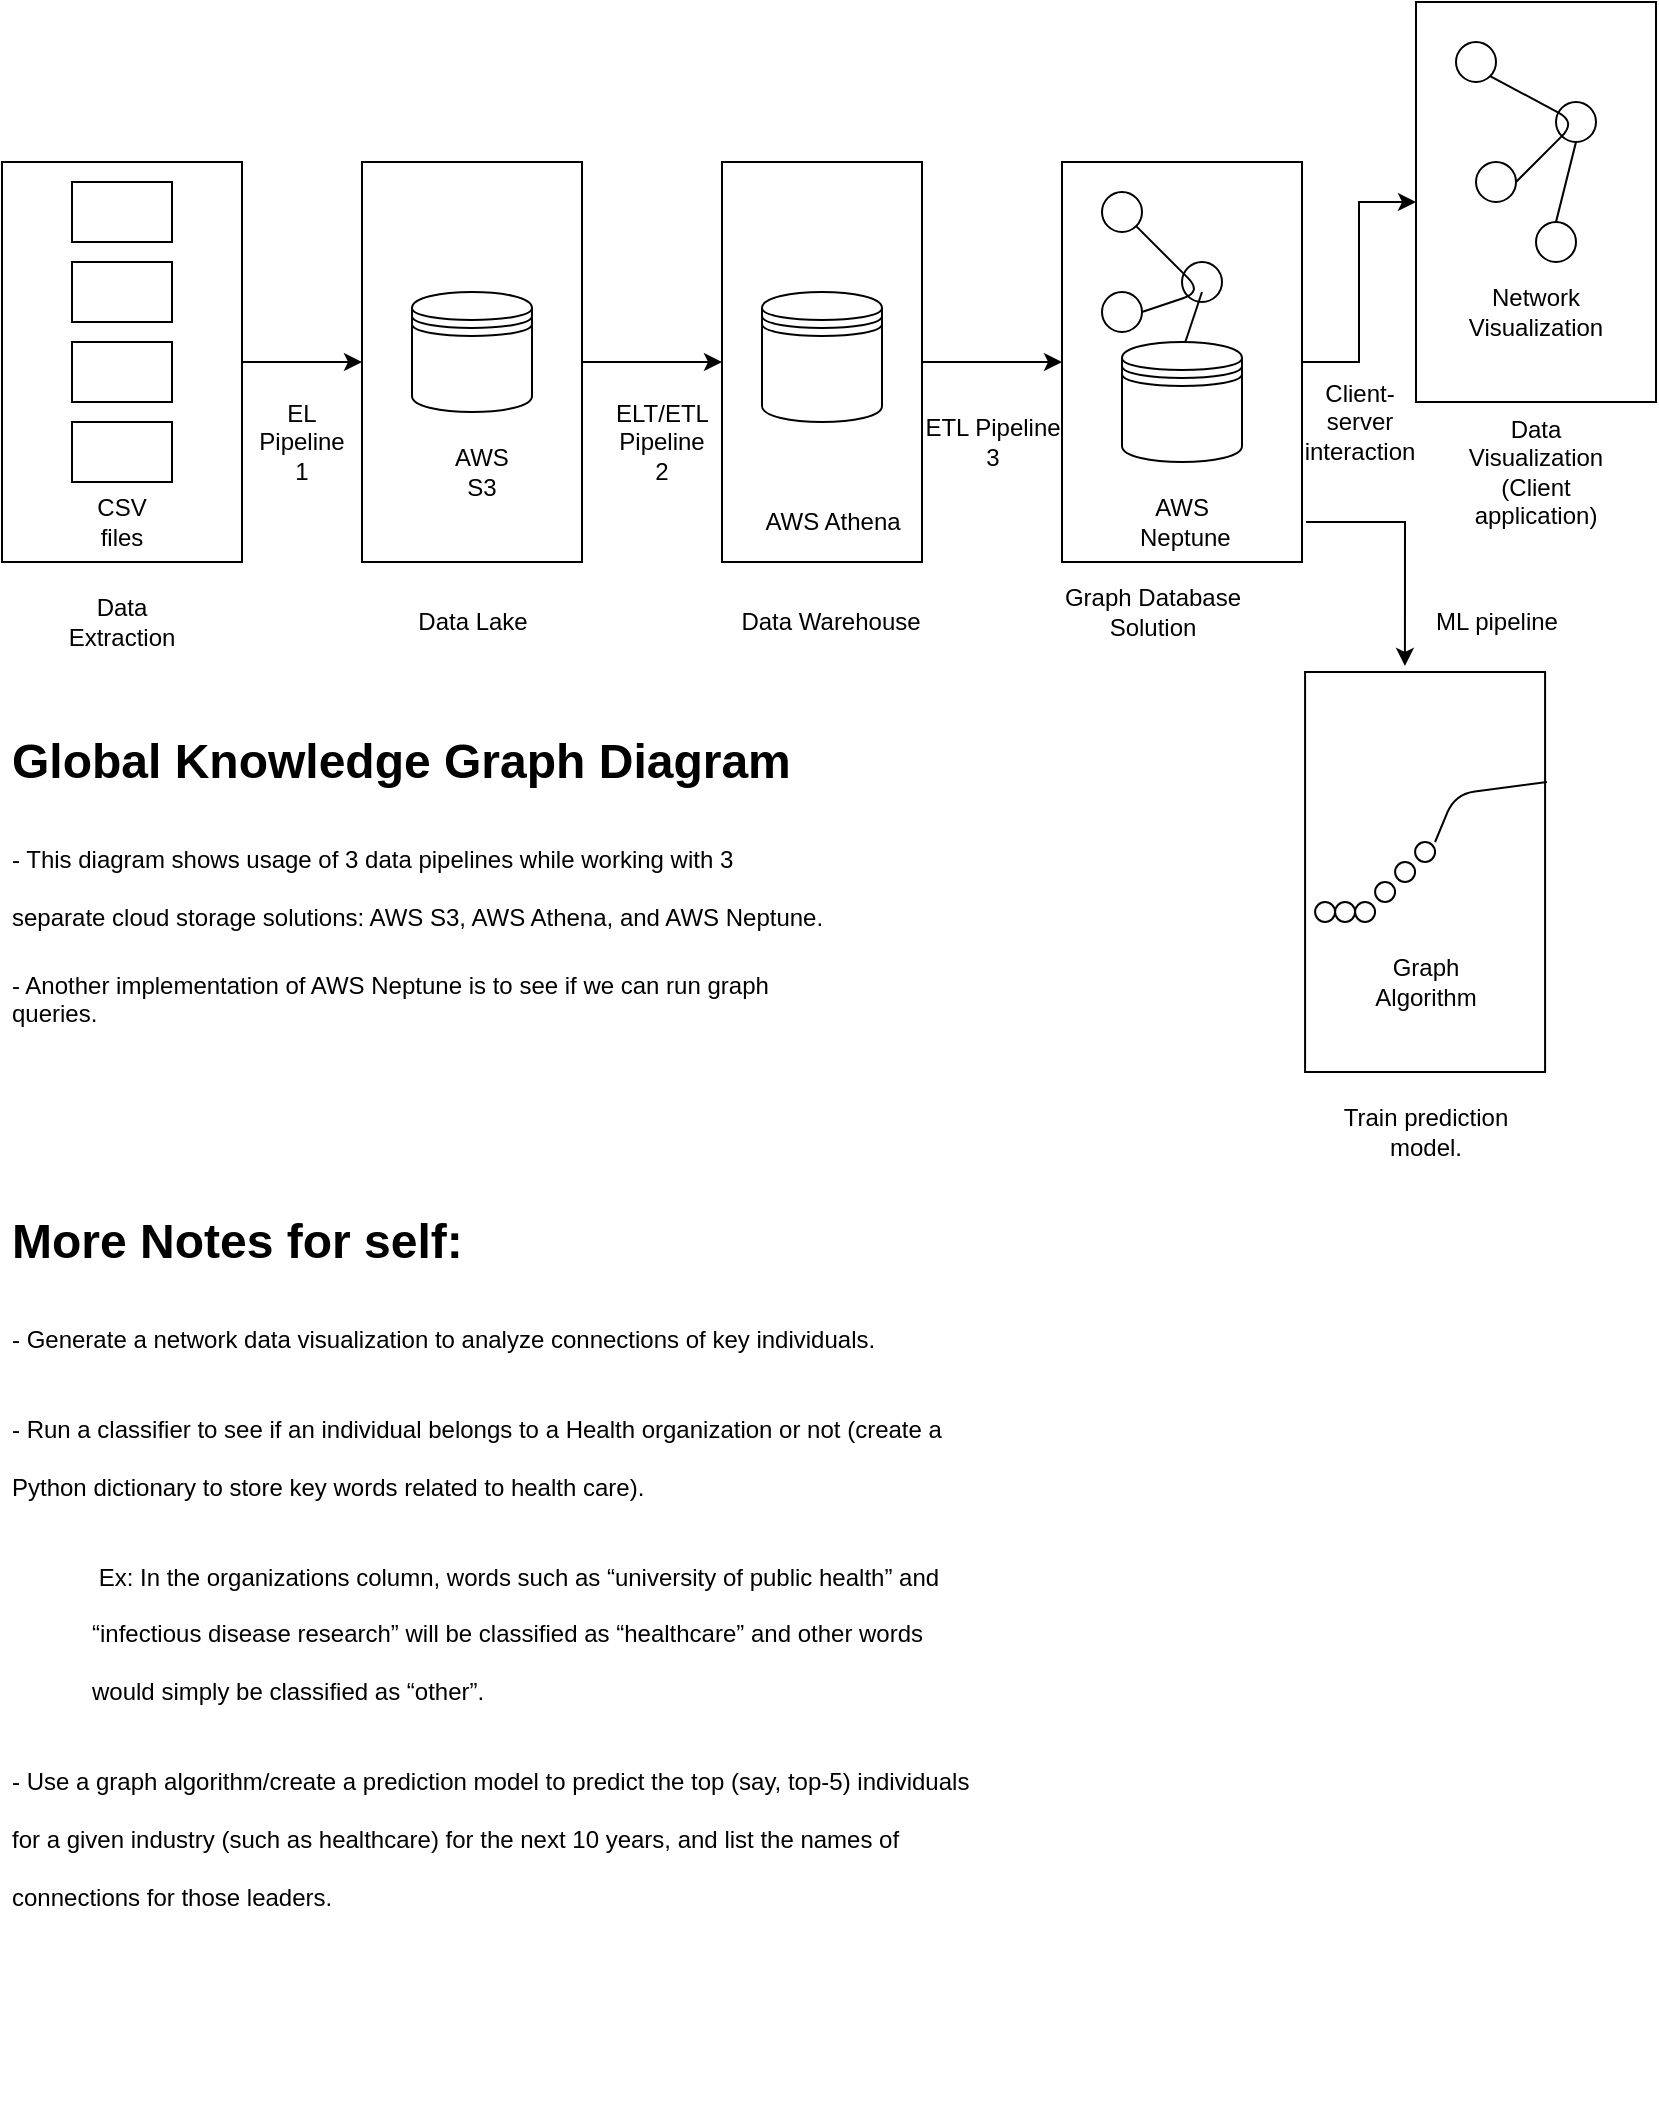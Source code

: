 <mxfile version="14.5.1" type="github">
  <diagram id="C5RBs43oDa-KdzZeNtuy" name="Page-1">
    <mxGraphModel dx="1538" dy="882" grid="1" gridSize="10" guides="1" tooltips="1" connect="1" arrows="1" fold="1" page="1" pageScale="1" pageWidth="827" pageHeight="1169" math="0" shadow="0">
      <root>
        <mxCell id="WIyWlLk6GJQsqaUBKTNV-0" />
        <mxCell id="WIyWlLk6GJQsqaUBKTNV-1" parent="WIyWlLk6GJQsqaUBKTNV-0" />
        <mxCell id="N45hfUq-R4wHVmBLOFnp-11" style="edgeStyle=orthogonalEdgeStyle;rounded=0;orthogonalLoop=1;jettySize=auto;html=1;exitX=1;exitY=0.5;exitDx=0;exitDy=0;entryX=0;entryY=0.5;entryDx=0;entryDy=0;" parent="WIyWlLk6GJQsqaUBKTNV-1" source="N45hfUq-R4wHVmBLOFnp-0" target="N45hfUq-R4wHVmBLOFnp-2" edge="1">
          <mxGeometry relative="1" as="geometry" />
        </mxCell>
        <mxCell id="N45hfUq-R4wHVmBLOFnp-0" value="" style="rounded=0;whiteSpace=wrap;html=1;" parent="WIyWlLk6GJQsqaUBKTNV-1" vertex="1">
          <mxGeometry y="80" width="120" height="200" as="geometry" />
        </mxCell>
        <mxCell id="N45hfUq-R4wHVmBLOFnp-1" value="Data Extraction" style="text;html=1;strokeColor=none;fillColor=none;align=center;verticalAlign=middle;whiteSpace=wrap;rounded=0;" parent="WIyWlLk6GJQsqaUBKTNV-1" vertex="1">
          <mxGeometry x="40" y="300" width="40" height="20" as="geometry" />
        </mxCell>
        <mxCell id="N45hfUq-R4wHVmBLOFnp-12" style="edgeStyle=orthogonalEdgeStyle;rounded=0;orthogonalLoop=1;jettySize=auto;html=1;entryX=0;entryY=0.5;entryDx=0;entryDy=0;" parent="WIyWlLk6GJQsqaUBKTNV-1" source="N45hfUq-R4wHVmBLOFnp-2" target="N45hfUq-R4wHVmBLOFnp-4" edge="1">
          <mxGeometry relative="1" as="geometry" />
        </mxCell>
        <mxCell id="N45hfUq-R4wHVmBLOFnp-2" value="" style="rounded=0;whiteSpace=wrap;html=1;" parent="WIyWlLk6GJQsqaUBKTNV-1" vertex="1">
          <mxGeometry x="180" y="80" width="110" height="200" as="geometry" />
        </mxCell>
        <mxCell id="N45hfUq-R4wHVmBLOFnp-3" value="Data Lake" style="text;html=1;align=center;verticalAlign=middle;resizable=0;points=[];autosize=1;" parent="WIyWlLk6GJQsqaUBKTNV-1" vertex="1">
          <mxGeometry x="200" y="300" width="70" height="20" as="geometry" />
        </mxCell>
        <mxCell id="N45hfUq-R4wHVmBLOFnp-13" style="edgeStyle=orthogonalEdgeStyle;rounded=0;orthogonalLoop=1;jettySize=auto;html=1;exitX=1;exitY=0.5;exitDx=0;exitDy=0;entryX=0;entryY=0.5;entryDx=0;entryDy=0;" parent="WIyWlLk6GJQsqaUBKTNV-1" source="N45hfUq-R4wHVmBLOFnp-4" target="MD2chpY2dom5KIBifKyu-8" edge="1">
          <mxGeometry relative="1" as="geometry">
            <mxPoint x="580" y="180" as="targetPoint" />
          </mxGeometry>
        </mxCell>
        <mxCell id="N45hfUq-R4wHVmBLOFnp-4" value="" style="rounded=0;whiteSpace=wrap;html=1;" parent="WIyWlLk6GJQsqaUBKTNV-1" vertex="1">
          <mxGeometry x="360" y="80" width="100" height="200" as="geometry" />
        </mxCell>
        <mxCell id="N45hfUq-R4wHVmBLOFnp-5" value="Data Warehouse" style="text;html=1;align=center;verticalAlign=middle;resizable=0;points=[];autosize=1;" parent="WIyWlLk6GJQsqaUBKTNV-1" vertex="1">
          <mxGeometry x="359" y="300" width="110" height="20" as="geometry" />
        </mxCell>
        <mxCell id="N45hfUq-R4wHVmBLOFnp-6" value="Data Visualization&lt;br&gt;(Client application)" style="text;html=1;strokeColor=none;fillColor=none;align=center;verticalAlign=middle;whiteSpace=wrap;rounded=0;" parent="WIyWlLk6GJQsqaUBKTNV-1" vertex="1">
          <mxGeometry x="747" y="225" width="40" height="20" as="geometry" />
        </mxCell>
        <mxCell id="7EM3Q13ccL1iFkEUcaBQ-0" style="edgeStyle=orthogonalEdgeStyle;rounded=0;orthogonalLoop=1;jettySize=auto;html=1;exitX=1.017;exitY=0.9;exitDx=0;exitDy=0;exitPerimeter=0;entryX=0.416;entryY=-0.015;entryDx=0;entryDy=0;entryPerimeter=0;" parent="WIyWlLk6GJQsqaUBKTNV-1" source="MD2chpY2dom5KIBifKyu-8" edge="1" target="7EM3Q13ccL1iFkEUcaBQ-1">
          <mxGeometry relative="1" as="geometry">
            <mxPoint x="980" y="180" as="targetPoint" />
          </mxGeometry>
        </mxCell>
        <mxCell id="N45hfUq-R4wHVmBLOFnp-7" value="" style="rounded=0;whiteSpace=wrap;html=1;" parent="WIyWlLk6GJQsqaUBKTNV-1" vertex="1">
          <mxGeometry x="707" width="120" height="200" as="geometry" />
        </mxCell>
        <mxCell id="N45hfUq-R4wHVmBLOFnp-15" value="" style="rounded=0;whiteSpace=wrap;html=1;" parent="WIyWlLk6GJQsqaUBKTNV-1" vertex="1">
          <mxGeometry x="35" y="90" width="50" height="30" as="geometry" />
        </mxCell>
        <mxCell id="N45hfUq-R4wHVmBLOFnp-16" value="" style="rounded=0;whiteSpace=wrap;html=1;" parent="WIyWlLk6GJQsqaUBKTNV-1" vertex="1">
          <mxGeometry x="35" y="130" width="50" height="30" as="geometry" />
        </mxCell>
        <mxCell id="N45hfUq-R4wHVmBLOFnp-17" value="" style="rounded=0;whiteSpace=wrap;html=1;" parent="WIyWlLk6GJQsqaUBKTNV-1" vertex="1">
          <mxGeometry x="35" y="170" width="50" height="30" as="geometry" />
        </mxCell>
        <mxCell id="N45hfUq-R4wHVmBLOFnp-18" value="" style="rounded=0;whiteSpace=wrap;html=1;" parent="WIyWlLk6GJQsqaUBKTNV-1" vertex="1">
          <mxGeometry x="35" y="210" width="50" height="30" as="geometry" />
        </mxCell>
        <mxCell id="N45hfUq-R4wHVmBLOFnp-19" value="CSV files" style="text;html=1;strokeColor=none;fillColor=none;align=center;verticalAlign=middle;whiteSpace=wrap;rounded=0;" parent="WIyWlLk6GJQsqaUBKTNV-1" vertex="1">
          <mxGeometry x="40" y="250" width="40" height="20" as="geometry" />
        </mxCell>
        <mxCell id="N45hfUq-R4wHVmBLOFnp-20" value="EL Pipeline 1" style="text;html=1;strokeColor=none;fillColor=none;align=center;verticalAlign=middle;whiteSpace=wrap;rounded=0;" parent="WIyWlLk6GJQsqaUBKTNV-1" vertex="1">
          <mxGeometry x="130" y="210" width="40" height="20" as="geometry" />
        </mxCell>
        <mxCell id="N45hfUq-R4wHVmBLOFnp-23" value="AWS Athena" style="text;html=1;align=center;verticalAlign=middle;resizable=0;points=[];autosize=1;" parent="WIyWlLk6GJQsqaUBKTNV-1" vertex="1">
          <mxGeometry x="375" y="250" width="80" height="20" as="geometry" />
        </mxCell>
        <mxCell id="N45hfUq-R4wHVmBLOFnp-37" value="ELT/ETL Pipeline 2" style="text;html=1;strokeColor=none;fillColor=none;align=center;verticalAlign=middle;whiteSpace=wrap;rounded=0;" parent="WIyWlLk6GJQsqaUBKTNV-1" vertex="1">
          <mxGeometry x="310" y="210" width="40" height="20" as="geometry" />
        </mxCell>
        <mxCell id="N45hfUq-R4wHVmBLOFnp-38" value="Client-server interaction" style="text;html=1;strokeColor=none;fillColor=none;align=center;verticalAlign=middle;whiteSpace=wrap;rounded=0;" parent="WIyWlLk6GJQsqaUBKTNV-1" vertex="1">
          <mxGeometry x="659.04" y="200" width="40" height="20" as="geometry" />
        </mxCell>
        <mxCell id="7EM3Q13ccL1iFkEUcaBQ-1" value="" style="rounded=0;whiteSpace=wrap;html=1;" parent="WIyWlLk6GJQsqaUBKTNV-1" vertex="1">
          <mxGeometry x="651.54" y="335" width="120" height="200" as="geometry" />
        </mxCell>
        <mxCell id="7EM3Q13ccL1iFkEUcaBQ-2" value="Train prediction model." style="text;html=1;strokeColor=none;fillColor=none;align=center;verticalAlign=middle;whiteSpace=wrap;rounded=0;" parent="WIyWlLk6GJQsqaUBKTNV-1" vertex="1">
          <mxGeometry x="651.54" y="555" width="120" height="20" as="geometry" />
        </mxCell>
        <mxCell id="7EM3Q13ccL1iFkEUcaBQ-3" value="ML pipeline" style="text;html=1;align=center;verticalAlign=middle;resizable=0;points=[];autosize=1;" parent="WIyWlLk6GJQsqaUBKTNV-1" vertex="1">
          <mxGeometry x="707" y="300" width="80" height="20" as="geometry" />
        </mxCell>
        <mxCell id="7EM3Q13ccL1iFkEUcaBQ-7" value="" style="ellipse;whiteSpace=wrap;html=1;aspect=fixed;" parent="WIyWlLk6GJQsqaUBKTNV-1" vertex="1">
          <mxGeometry x="656.54" y="450" width="10" height="10" as="geometry" />
        </mxCell>
        <mxCell id="7EM3Q13ccL1iFkEUcaBQ-8" value="" style="ellipse;whiteSpace=wrap;html=1;aspect=fixed;" parent="WIyWlLk6GJQsqaUBKTNV-1" vertex="1">
          <mxGeometry x="706.54" y="420" width="10" height="10" as="geometry" />
        </mxCell>
        <mxCell id="7EM3Q13ccL1iFkEUcaBQ-9" value="" style="ellipse;whiteSpace=wrap;html=1;aspect=fixed;" parent="WIyWlLk6GJQsqaUBKTNV-1" vertex="1">
          <mxGeometry x="696.54" y="430" width="10" height="10" as="geometry" />
        </mxCell>
        <mxCell id="7EM3Q13ccL1iFkEUcaBQ-10" value="" style="ellipse;whiteSpace=wrap;html=1;aspect=fixed;" parent="WIyWlLk6GJQsqaUBKTNV-1" vertex="1">
          <mxGeometry x="686.54" y="440" width="10" height="10" as="geometry" />
        </mxCell>
        <mxCell id="7EM3Q13ccL1iFkEUcaBQ-11" value="" style="ellipse;whiteSpace=wrap;html=1;aspect=fixed;" parent="WIyWlLk6GJQsqaUBKTNV-1" vertex="1">
          <mxGeometry x="676.54" y="450" width="10" height="10" as="geometry" />
        </mxCell>
        <mxCell id="7EM3Q13ccL1iFkEUcaBQ-12" value="" style="ellipse;whiteSpace=wrap;html=1;aspect=fixed;" parent="WIyWlLk6GJQsqaUBKTNV-1" vertex="1">
          <mxGeometry x="666.54" y="450" width="10" height="10" as="geometry" />
        </mxCell>
        <mxCell id="7EM3Q13ccL1iFkEUcaBQ-22" value="" style="endArrow=none;html=1;" parent="WIyWlLk6GJQsqaUBKTNV-1" edge="1">
          <mxGeometry width="50" height="50" relative="1" as="geometry">
            <mxPoint x="716.54" y="420" as="sourcePoint" />
            <mxPoint x="772.5" y="390" as="targetPoint" />
            <Array as="points">
              <mxPoint x="726.54" y="396" />
            </Array>
          </mxGeometry>
        </mxCell>
        <mxCell id="7EM3Q13ccL1iFkEUcaBQ-23" value="" style="shape=datastore;whiteSpace=wrap;html=1;" parent="WIyWlLk6GJQsqaUBKTNV-1" vertex="1">
          <mxGeometry x="205" y="145" width="60" height="60" as="geometry" />
        </mxCell>
        <mxCell id="7EM3Q13ccL1iFkEUcaBQ-25" value="" style="ellipse;whiteSpace=wrap;html=1;aspect=fixed;" parent="WIyWlLk6GJQsqaUBKTNV-1" vertex="1">
          <mxGeometry x="727" y="20" width="20" height="20" as="geometry" />
        </mxCell>
        <mxCell id="7EM3Q13ccL1iFkEUcaBQ-26" value="" style="ellipse;whiteSpace=wrap;html=1;aspect=fixed;" parent="WIyWlLk6GJQsqaUBKTNV-1" vertex="1">
          <mxGeometry x="777" y="50" width="20" height="20" as="geometry" />
        </mxCell>
        <mxCell id="7EM3Q13ccL1iFkEUcaBQ-27" value="" style="ellipse;whiteSpace=wrap;html=1;aspect=fixed;" parent="WIyWlLk6GJQsqaUBKTNV-1" vertex="1">
          <mxGeometry x="737" y="80" width="20" height="20" as="geometry" />
        </mxCell>
        <mxCell id="7EM3Q13ccL1iFkEUcaBQ-28" value="" style="ellipse;whiteSpace=wrap;html=1;aspect=fixed;" parent="WIyWlLk6GJQsqaUBKTNV-1" vertex="1">
          <mxGeometry x="767" y="110" width="20" height="20" as="geometry" />
        </mxCell>
        <mxCell id="7EM3Q13ccL1iFkEUcaBQ-29" value="" style="endArrow=none;html=1;exitX=1;exitY=1;exitDx=0;exitDy=0;entryX=1;entryY=0.5;entryDx=0;entryDy=0;" parent="WIyWlLk6GJQsqaUBKTNV-1" source="7EM3Q13ccL1iFkEUcaBQ-25" target="7EM3Q13ccL1iFkEUcaBQ-27" edge="1">
          <mxGeometry width="50" height="50" relative="1" as="geometry">
            <mxPoint x="554.071" y="47.071" as="sourcePoint" />
            <mxPoint x="557" y="90" as="targetPoint" />
            <Array as="points">
              <mxPoint x="787" y="60" />
            </Array>
          </mxGeometry>
        </mxCell>
        <mxCell id="7EM3Q13ccL1iFkEUcaBQ-30" value="" style="endArrow=none;html=1;exitX=0.5;exitY=0;exitDx=0;exitDy=0;entryX=0.5;entryY=1;entryDx=0;entryDy=0;" parent="WIyWlLk6GJQsqaUBKTNV-1" source="7EM3Q13ccL1iFkEUcaBQ-28" target="7EM3Q13ccL1iFkEUcaBQ-26" edge="1">
          <mxGeometry width="50" height="50" relative="1" as="geometry">
            <mxPoint x="577" y="110" as="sourcePoint" />
            <mxPoint x="587" y="80" as="targetPoint" />
          </mxGeometry>
        </mxCell>
        <mxCell id="7EM3Q13ccL1iFkEUcaBQ-31" value="AWS S3" style="text;html=1;strokeColor=none;fillColor=none;align=center;verticalAlign=middle;whiteSpace=wrap;rounded=0;" parent="WIyWlLk6GJQsqaUBKTNV-1" vertex="1">
          <mxGeometry x="220" y="225" width="40" height="20" as="geometry" />
        </mxCell>
        <mxCell id="7EM3Q13ccL1iFkEUcaBQ-32" value="Network Visualization" style="text;html=1;strokeColor=none;fillColor=none;align=center;verticalAlign=middle;whiteSpace=wrap;rounded=0;" parent="WIyWlLk6GJQsqaUBKTNV-1" vertex="1">
          <mxGeometry x="747" y="145" width="40" height="20" as="geometry" />
        </mxCell>
        <mxCell id="7EM3Q13ccL1iFkEUcaBQ-33" value="Graph Algorithm" style="text;html=1;strokeColor=none;fillColor=none;align=center;verticalAlign=middle;whiteSpace=wrap;rounded=0;" parent="WIyWlLk6GJQsqaUBKTNV-1" vertex="1">
          <mxGeometry x="691.54" y="480" width="40" height="20" as="geometry" />
        </mxCell>
        <mxCell id="MD2chpY2dom5KIBifKyu-8" value="" style="rounded=0;whiteSpace=wrap;html=1;" vertex="1" parent="WIyWlLk6GJQsqaUBKTNV-1">
          <mxGeometry x="530" y="80" width="120" height="200" as="geometry" />
        </mxCell>
        <mxCell id="MD2chpY2dom5KIBifKyu-9" value="AWS &amp;nbsp;Neptune" style="text;html=1;strokeColor=none;fillColor=none;align=center;verticalAlign=middle;whiteSpace=wrap;rounded=0;" vertex="1" parent="WIyWlLk6GJQsqaUBKTNV-1">
          <mxGeometry x="570" y="250" width="40" height="20" as="geometry" />
        </mxCell>
        <mxCell id="N45hfUq-R4wHVmBLOFnp-24" value="" style="ellipse;whiteSpace=wrap;html=1;aspect=fixed;" parent="WIyWlLk6GJQsqaUBKTNV-1" vertex="1">
          <mxGeometry x="550" y="95" width="20" height="20" as="geometry" />
        </mxCell>
        <mxCell id="N45hfUq-R4wHVmBLOFnp-26" value="" style="ellipse;whiteSpace=wrap;html=1;aspect=fixed;" parent="WIyWlLk6GJQsqaUBKTNV-1" vertex="1">
          <mxGeometry x="550" y="145" width="20" height="20" as="geometry" />
        </mxCell>
        <mxCell id="N45hfUq-R4wHVmBLOFnp-27" value="" style="ellipse;whiteSpace=wrap;html=1;aspect=fixed;" parent="WIyWlLk6GJQsqaUBKTNV-1" vertex="1">
          <mxGeometry x="590" y="130" width="20" height="20" as="geometry" />
        </mxCell>
        <mxCell id="N45hfUq-R4wHVmBLOFnp-33" value="" style="endArrow=none;html=1;exitX=1;exitY=1;exitDx=0;exitDy=0;entryX=1;entryY=0.5;entryDx=0;entryDy=0;" parent="WIyWlLk6GJQsqaUBKTNV-1" source="N45hfUq-R4wHVmBLOFnp-24" target="N45hfUq-R4wHVmBLOFnp-26" edge="1">
          <mxGeometry width="50" height="50" relative="1" as="geometry">
            <mxPoint x="460" y="385" as="sourcePoint" />
            <mxPoint x="510" y="335" as="targetPoint" />
            <Array as="points">
              <mxPoint x="600" y="145" />
            </Array>
          </mxGeometry>
        </mxCell>
        <mxCell id="N45hfUq-R4wHVmBLOFnp-36" value="" style="endArrow=none;html=1;exitX=0.5;exitY=0;exitDx=0;exitDy=0;" parent="WIyWlLk6GJQsqaUBKTNV-1" edge="1">
          <mxGeometry width="50" height="50" relative="1" as="geometry">
            <mxPoint x="590" y="175" as="sourcePoint" />
            <mxPoint x="600" y="145" as="targetPoint" />
          </mxGeometry>
        </mxCell>
        <mxCell id="7EM3Q13ccL1iFkEUcaBQ-24" value="" style="shape=datastore;whiteSpace=wrap;html=1;" parent="WIyWlLk6GJQsqaUBKTNV-1" vertex="1">
          <mxGeometry x="560" y="170" width="60" height="60" as="geometry" />
        </mxCell>
        <mxCell id="MD2chpY2dom5KIBifKyu-10" value="" style="shape=datastore;whiteSpace=wrap;html=1;" vertex="1" parent="WIyWlLk6GJQsqaUBKTNV-1">
          <mxGeometry x="380" y="145" width="60" height="65" as="geometry" />
        </mxCell>
        <mxCell id="MD2chpY2dom5KIBifKyu-12" value="Graph Database &lt;br&gt;Solution" style="text;html=1;align=center;verticalAlign=middle;resizable=0;points=[];autosize=1;" vertex="1" parent="WIyWlLk6GJQsqaUBKTNV-1">
          <mxGeometry x="520" y="290" width="110" height="30" as="geometry" />
        </mxCell>
        <mxCell id="MD2chpY2dom5KIBifKyu-13" value="ETL Pipeline&lt;br&gt;3" style="text;html=1;align=center;verticalAlign=middle;resizable=0;points=[];autosize=1;" vertex="1" parent="WIyWlLk6GJQsqaUBKTNV-1">
          <mxGeometry x="455" y="205" width="80" height="30" as="geometry" />
        </mxCell>
        <mxCell id="MD2chpY2dom5KIBifKyu-14" style="edgeStyle=orthogonalEdgeStyle;rounded=0;orthogonalLoop=1;jettySize=auto;html=1;entryX=0;entryY=0.5;entryDx=0;entryDy=0;exitX=1;exitY=0.5;exitDx=0;exitDy=0;" edge="1" parent="WIyWlLk6GJQsqaUBKTNV-1" source="MD2chpY2dom5KIBifKyu-8" target="N45hfUq-R4wHVmBLOFnp-7">
          <mxGeometry relative="1" as="geometry">
            <mxPoint x="690" y="180" as="sourcePoint" />
            <mxPoint x="580" y="190" as="targetPoint" />
          </mxGeometry>
        </mxCell>
        <mxCell id="MD2chpY2dom5KIBifKyu-16" value="&lt;h1&gt;Global Knowledge Graph Diagram&lt;/h1&gt;&lt;h1&gt;&lt;span style=&quot;font-size: 12px ; font-weight: normal&quot;&gt;- This diagram shows usage of 3 data pipelines while&amp;nbsp;working with 3 separate cloud storage solutions: AWS S3, AWS Athena, and AWS Neptune.&lt;/span&gt;&lt;/h1&gt;&lt;div&gt;&lt;span style=&quot;font-size: 12px ; font-weight: normal&quot;&gt;- Another implementation of AWS Neptune is to see if we can run graph queries.&lt;/span&gt;&lt;/div&gt;" style="text;html=1;strokeColor=none;fillColor=none;spacing=5;spacingTop=-20;whiteSpace=wrap;overflow=hidden;rounded=0;" vertex="1" parent="WIyWlLk6GJQsqaUBKTNV-1">
          <mxGeometry y="360" width="415" height="190" as="geometry" />
        </mxCell>
        <mxCell id="MD2chpY2dom5KIBifKyu-21" value="&lt;h1&gt;More Notes for self:&lt;/h1&gt;&lt;h1&gt;&lt;span style=&quot;font-weight: 400&quot;&gt;&lt;font style=&quot;font-size: 12px&quot;&gt;- Generate a network data visualization to analyze connections of key individuals.&lt;/font&gt;&lt;/span&gt;&lt;/h1&gt;&lt;h1&gt;&lt;span style=&quot;font-weight: 400&quot;&gt;&lt;font style=&quot;font-size: 12px&quot;&gt;- Run a classifier to see if an individual belongs to a Health organization or not (create a Python dictionary to store key words related to health care).&lt;/font&gt;&lt;/span&gt;&lt;/h1&gt;&lt;blockquote style=&quot;margin: 0 0 0 40px ; border: none ; padding: 0px&quot;&gt;&lt;h1&gt;&lt;span style=&quot;font-size: 12px ; font-weight: 400&quot;&gt;&amp;nbsp;Ex: In the organizations column, words such as “university of public health” and “infectious disease research” will be classified as “healthcare” and other words would simply be classified as “other”.&lt;/span&gt;&lt;/h1&gt;&lt;/blockquote&gt;&lt;h1&gt;&lt;span style=&quot;font-size: 12px ; font-weight: 400&quot;&gt;- Use a graph algorithm/create a prediction model to predict the top (say, top-5) individuals for a given industry (such as healthcare) for the next 10 years, and list the names of connections for those leaders.&lt;/span&gt;&lt;/h1&gt;&lt;p&gt;&lt;span id=&quot;docs-internal-guid-f2dbcea6-7fff-2557-efc3-316946723c60&quot;&gt;&lt;br&gt;&lt;/span&gt;&lt;/p&gt;" style="text;html=1;strokeColor=none;fillColor=none;spacing=5;spacingTop=-20;whiteSpace=wrap;overflow=hidden;rounded=0;" vertex="1" parent="WIyWlLk6GJQsqaUBKTNV-1">
          <mxGeometry y="600" width="490" height="449" as="geometry" />
        </mxCell>
      </root>
    </mxGraphModel>
  </diagram>
</mxfile>
